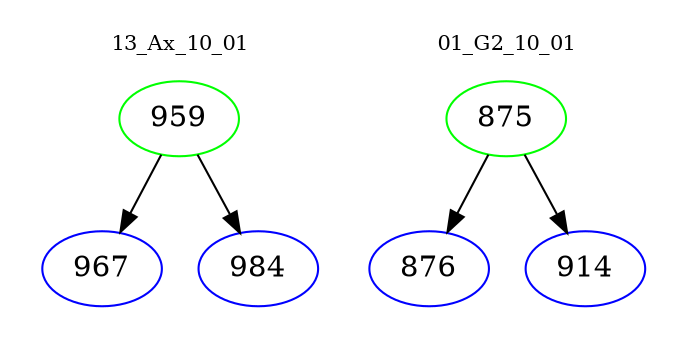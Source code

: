digraph{
subgraph cluster_0 {
color = white
label = "13_Ax_10_01";
fontsize=10;
T0_959 [label="959", color="green"]
T0_959 -> T0_967 [color="black"]
T0_967 [label="967", color="blue"]
T0_959 -> T0_984 [color="black"]
T0_984 [label="984", color="blue"]
}
subgraph cluster_1 {
color = white
label = "01_G2_10_01";
fontsize=10;
T1_875 [label="875", color="green"]
T1_875 -> T1_876 [color="black"]
T1_876 [label="876", color="blue"]
T1_875 -> T1_914 [color="black"]
T1_914 [label="914", color="blue"]
}
}
